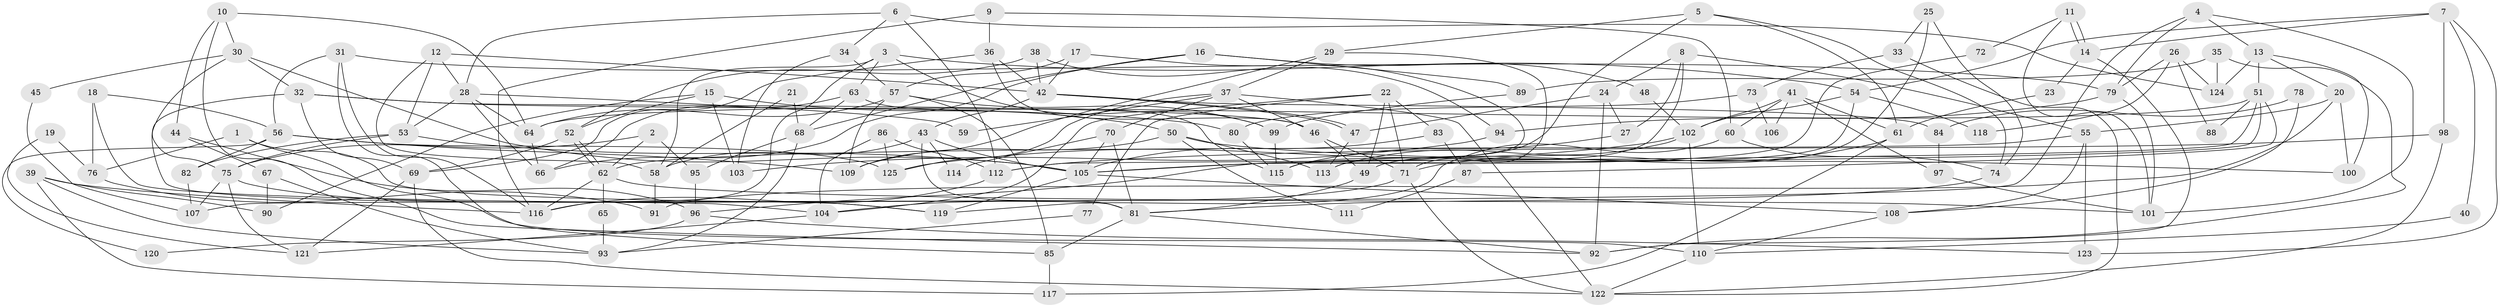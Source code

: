 // coarse degree distribution, {12: 0.07894736842105263, 7: 0.13157894736842105, 6: 0.18421052631578946, 5: 0.10526315789473684, 10: 0.10526315789473684, 3: 0.15789473684210525, 8: 0.13157894736842105, 9: 0.05263157894736842, 4: 0.02631578947368421, 11: 0.02631578947368421}
// Generated by graph-tools (version 1.1) at 2025/37/03/04/25 23:37:02]
// undirected, 125 vertices, 250 edges
graph export_dot {
  node [color=gray90,style=filled];
  1;
  2;
  3;
  4;
  5;
  6;
  7;
  8;
  9;
  10;
  11;
  12;
  13;
  14;
  15;
  16;
  17;
  18;
  19;
  20;
  21;
  22;
  23;
  24;
  25;
  26;
  27;
  28;
  29;
  30;
  31;
  32;
  33;
  34;
  35;
  36;
  37;
  38;
  39;
  40;
  41;
  42;
  43;
  44;
  45;
  46;
  47;
  48;
  49;
  50;
  51;
  52;
  53;
  54;
  55;
  56;
  57;
  58;
  59;
  60;
  61;
  62;
  63;
  64;
  65;
  66;
  67;
  68;
  69;
  70;
  71;
  72;
  73;
  74;
  75;
  76;
  77;
  78;
  79;
  80;
  81;
  82;
  83;
  84;
  85;
  86;
  87;
  88;
  89;
  90;
  91;
  92;
  93;
  94;
  95;
  96;
  97;
  98;
  99;
  100;
  101;
  102;
  103;
  104;
  105;
  106;
  107;
  108;
  109;
  110;
  111;
  112;
  113;
  114;
  115;
  116;
  117;
  118;
  119;
  120;
  121;
  122;
  123;
  124;
  125;
  1 -- 110;
  1 -- 119;
  1 -- 76;
  2 -- 75;
  2 -- 95;
  2 -- 62;
  3 -- 54;
  3 -- 116;
  3 -- 58;
  3 -- 63;
  3 -- 99;
  4 -- 101;
  4 -- 13;
  4 -- 79;
  4 -- 107;
  5 -- 115;
  5 -- 74;
  5 -- 29;
  5 -- 61;
  6 -- 112;
  6 -- 34;
  6 -- 28;
  6 -- 124;
  7 -- 54;
  7 -- 98;
  7 -- 14;
  7 -- 40;
  7 -- 123;
  8 -- 27;
  8 -- 55;
  8 -- 24;
  8 -- 113;
  9 -- 36;
  9 -- 116;
  9 -- 60;
  10 -- 30;
  10 -- 92;
  10 -- 44;
  10 -- 64;
  11 -- 14;
  11 -- 14;
  11 -- 101;
  11 -- 72;
  12 -- 42;
  12 -- 53;
  12 -- 28;
  12 -- 58;
  13 -- 100;
  13 -- 51;
  13 -- 20;
  13 -- 124;
  14 -- 23;
  14 -- 92;
  15 -- 50;
  15 -- 52;
  15 -- 90;
  15 -- 103;
  16 -- 89;
  16 -- 66;
  16 -- 48;
  16 -- 68;
  17 -- 42;
  17 -- 57;
  17 -- 96;
  18 -- 76;
  18 -- 56;
  18 -- 104;
  19 -- 121;
  19 -- 76;
  20 -- 55;
  20 -- 91;
  20 -- 100;
  21 -- 58;
  21 -- 68;
  22 -- 104;
  22 -- 71;
  22 -- 49;
  22 -- 77;
  22 -- 83;
  23 -- 61;
  24 -- 92;
  24 -- 27;
  24 -- 47;
  25 -- 49;
  25 -- 74;
  25 -- 33;
  26 -- 124;
  26 -- 79;
  26 -- 88;
  26 -- 118;
  27 -- 115;
  28 -- 53;
  28 -- 59;
  28 -- 64;
  28 -- 66;
  29 -- 37;
  29 -- 71;
  29 -- 109;
  30 -- 105;
  30 -- 32;
  30 -- 45;
  30 -- 75;
  31 -- 116;
  31 -- 85;
  31 -- 56;
  31 -- 79;
  32 -- 69;
  32 -- 81;
  32 -- 46;
  32 -- 80;
  33 -- 122;
  33 -- 73;
  34 -- 57;
  34 -- 103;
  35 -- 124;
  35 -- 92;
  35 -- 89;
  36 -- 69;
  36 -- 46;
  36 -- 42;
  37 -- 70;
  37 -- 46;
  37 -- 59;
  37 -- 122;
  37 -- 125;
  38 -- 42;
  38 -- 52;
  38 -- 94;
  39 -- 90;
  39 -- 117;
  39 -- 93;
  39 -- 116;
  40 -- 110;
  41 -- 102;
  41 -- 61;
  41 -- 60;
  41 -- 97;
  41 -- 106;
  42 -- 47;
  42 -- 47;
  42 -- 43;
  42 -- 84;
  43 -- 58;
  43 -- 81;
  43 -- 105;
  43 -- 114;
  44 -- 96;
  44 -- 67;
  45 -- 107;
  46 -- 71;
  46 -- 49;
  47 -- 113;
  48 -- 102;
  49 -- 81;
  50 -- 113;
  50 -- 109;
  50 -- 100;
  50 -- 111;
  51 -- 64;
  51 -- 105;
  51 -- 87;
  51 -- 88;
  51 -- 112;
  52 -- 62;
  52 -- 62;
  52 -- 69;
  53 -- 105;
  53 -- 75;
  53 -- 82;
  54 -- 115;
  54 -- 102;
  54 -- 118;
  55 -- 108;
  55 -- 62;
  55 -- 123;
  56 -- 82;
  56 -- 109;
  56 -- 120;
  56 -- 125;
  57 -- 109;
  57 -- 64;
  57 -- 85;
  57 -- 99;
  58 -- 91;
  60 -- 74;
  60 -- 119;
  61 -- 71;
  61 -- 117;
  62 -- 65;
  62 -- 101;
  62 -- 116;
  63 -- 66;
  63 -- 68;
  63 -- 115;
  64 -- 66;
  65 -- 93;
  67 -- 93;
  67 -- 90;
  68 -- 93;
  68 -- 95;
  69 -- 121;
  69 -- 122;
  70 -- 105;
  70 -- 81;
  70 -- 114;
  71 -- 104;
  71 -- 122;
  72 -- 105;
  73 -- 80;
  73 -- 106;
  74 -- 81;
  75 -- 107;
  75 -- 119;
  75 -- 121;
  76 -- 91;
  77 -- 93;
  78 -- 84;
  78 -- 108;
  79 -- 94;
  79 -- 101;
  80 -- 115;
  81 -- 85;
  81 -- 92;
  82 -- 107;
  83 -- 105;
  83 -- 87;
  84 -- 97;
  85 -- 117;
  86 -- 112;
  86 -- 125;
  86 -- 104;
  87 -- 111;
  89 -- 99;
  94 -- 103;
  95 -- 96;
  96 -- 123;
  96 -- 120;
  97 -- 101;
  98 -- 112;
  98 -- 122;
  99 -- 115;
  102 -- 113;
  102 -- 125;
  102 -- 110;
  104 -- 121;
  105 -- 119;
  105 -- 108;
  108 -- 110;
  110 -- 122;
  112 -- 116;
}
